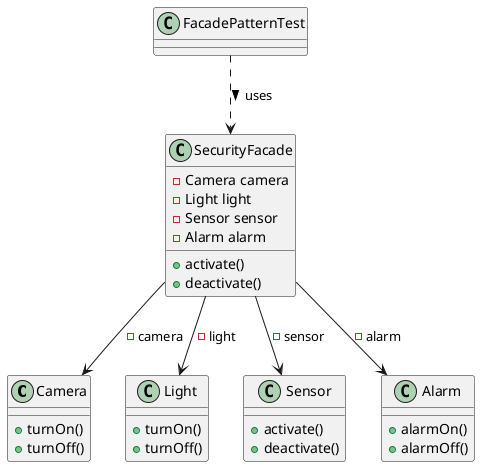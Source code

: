 @startuml

class Camera {
    +turnOn()
    +turnOff()
}

class Light {
    +turnOn()
    +turnOff()
}

class Sensor {
    +activate()
    +deactivate()
}

class Alarm {
    +alarmOn()
    +alarmOff()
}

class SecurityFacade {
    -Camera camera
    -Light light
    -Sensor sensor
    -Alarm alarm

    +activate()
    +deactivate()
}

class FacadePatternTest {
}

SecurityFacade --> Camera: -camera
SecurityFacade --> Light: -light
SecurityFacade --> Sensor: -sensor
SecurityFacade --> Alarm: -alarm

FacadePatternTest .down.> SecurityFacade: uses >

@enduml

